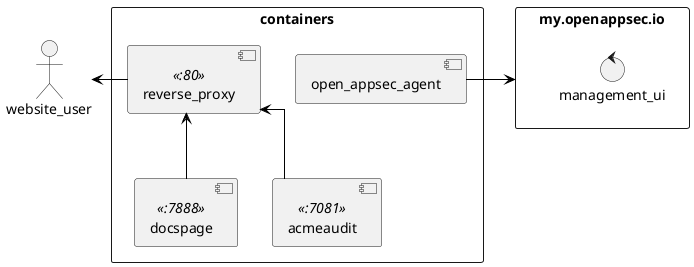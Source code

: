 @startuml openappsec

skinparam linetype ortho
skinparam monochrome false
skinparam componentStyle uml2
skinparam backgroundColor #fff
skinparam ArrowColor black
skinparam NoteBorderColor Grey
skinparam NoteBackgroundColor #fdfdfd
skinparam defaultTextAlignment center
skinparam activity {
FontName Ubuntu
}

rectangle containers {
  component reverse_proxy <<:80>>
  component docspage <<:7888>>
'  component juiceshop <<:7080>>
  component acmeaudit <<:7081>>

  component open_appsec_agent

  reverse_proxy -[hidden]right- open_appsec_agent
  docspage -up-> reverse_proxy
'  juiceshop -up-> reverse_proxy
  acmeaudit -up-> reverse_proxy
}

rectangle my_openappsec_io as "my.openappsec.io" {
  control management_ui
}

actor website_user
reverse_proxy -left-> website_user

open_appsec_agent -right-> my_openappsec_io

@enduml
